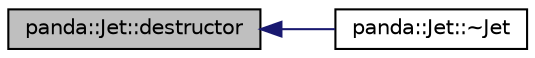 digraph G
{
  edge [fontname="Helvetica",fontsize="10",labelfontname="Helvetica",labelfontsize="10"];
  node [fontname="Helvetica",fontsize="10",shape=record];
  rankdir=LR;
  Node1 [label="panda::Jet::destructor",height=0.2,width=0.4,color="black", fillcolor="grey75", style="filled" fontcolor="black"];
  Node1 -> Node2 [dir=back,color="midnightblue",fontsize="10",style="solid"];
  Node2 [label="panda::Jet::~Jet",height=0.2,width=0.4,color="black", fillcolor="white", style="filled",URL="$classpanda_1_1Jet.html#a00a058429c04ae0709f4383cec5b0410"];
}
